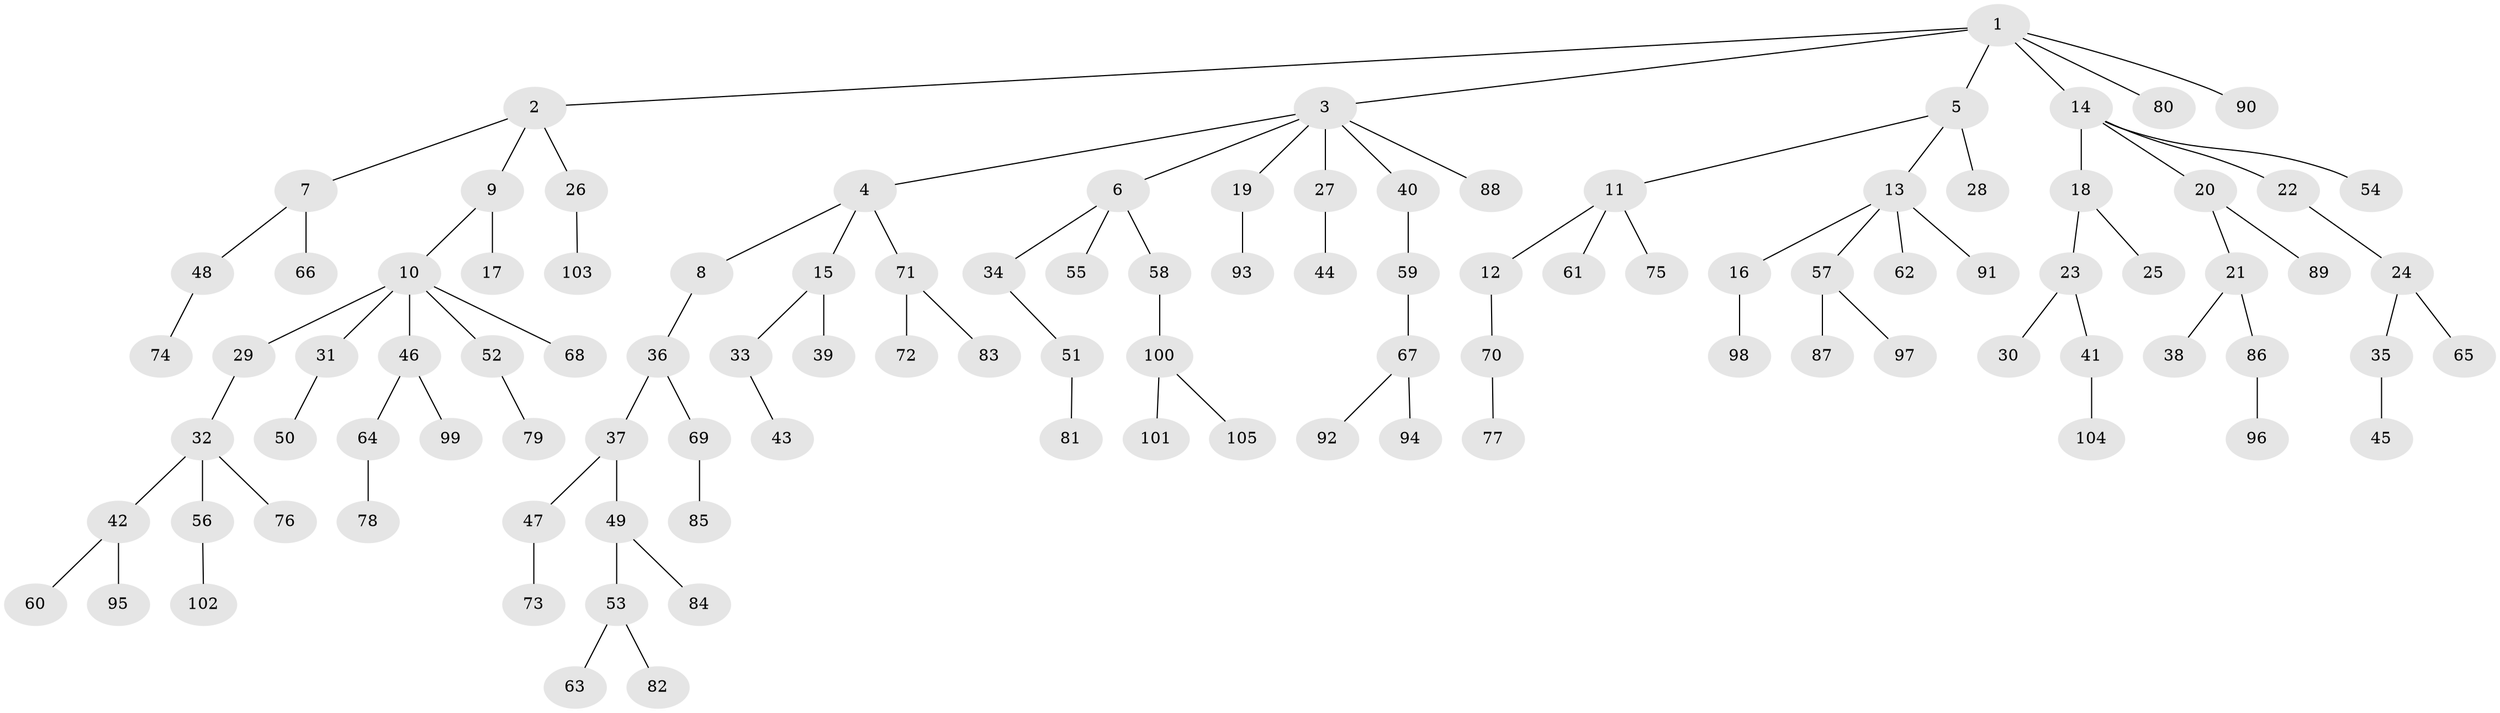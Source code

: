 // coarse degree distribution, {1: 0.7142857142857143, 2: 0.21428571428571427, 4: 0.047619047619047616, 26: 0.023809523809523808}
// Generated by graph-tools (version 1.1) at 2025/56/03/04/25 21:56:03]
// undirected, 105 vertices, 104 edges
graph export_dot {
graph [start="1"]
  node [color=gray90,style=filled];
  1;
  2;
  3;
  4;
  5;
  6;
  7;
  8;
  9;
  10;
  11;
  12;
  13;
  14;
  15;
  16;
  17;
  18;
  19;
  20;
  21;
  22;
  23;
  24;
  25;
  26;
  27;
  28;
  29;
  30;
  31;
  32;
  33;
  34;
  35;
  36;
  37;
  38;
  39;
  40;
  41;
  42;
  43;
  44;
  45;
  46;
  47;
  48;
  49;
  50;
  51;
  52;
  53;
  54;
  55;
  56;
  57;
  58;
  59;
  60;
  61;
  62;
  63;
  64;
  65;
  66;
  67;
  68;
  69;
  70;
  71;
  72;
  73;
  74;
  75;
  76;
  77;
  78;
  79;
  80;
  81;
  82;
  83;
  84;
  85;
  86;
  87;
  88;
  89;
  90;
  91;
  92;
  93;
  94;
  95;
  96;
  97;
  98;
  99;
  100;
  101;
  102;
  103;
  104;
  105;
  1 -- 2;
  1 -- 3;
  1 -- 5;
  1 -- 14;
  1 -- 80;
  1 -- 90;
  2 -- 7;
  2 -- 9;
  2 -- 26;
  3 -- 4;
  3 -- 6;
  3 -- 19;
  3 -- 27;
  3 -- 40;
  3 -- 88;
  4 -- 8;
  4 -- 15;
  4 -- 71;
  5 -- 11;
  5 -- 13;
  5 -- 28;
  6 -- 34;
  6 -- 55;
  6 -- 58;
  7 -- 48;
  7 -- 66;
  8 -- 36;
  9 -- 10;
  9 -- 17;
  10 -- 29;
  10 -- 31;
  10 -- 46;
  10 -- 52;
  10 -- 68;
  11 -- 12;
  11 -- 61;
  11 -- 75;
  12 -- 70;
  13 -- 16;
  13 -- 57;
  13 -- 62;
  13 -- 91;
  14 -- 18;
  14 -- 20;
  14 -- 22;
  14 -- 54;
  15 -- 33;
  15 -- 39;
  16 -- 98;
  18 -- 23;
  18 -- 25;
  19 -- 93;
  20 -- 21;
  20 -- 89;
  21 -- 38;
  21 -- 86;
  22 -- 24;
  23 -- 30;
  23 -- 41;
  24 -- 35;
  24 -- 65;
  26 -- 103;
  27 -- 44;
  29 -- 32;
  31 -- 50;
  32 -- 42;
  32 -- 56;
  32 -- 76;
  33 -- 43;
  34 -- 51;
  35 -- 45;
  36 -- 37;
  36 -- 69;
  37 -- 47;
  37 -- 49;
  40 -- 59;
  41 -- 104;
  42 -- 60;
  42 -- 95;
  46 -- 64;
  46 -- 99;
  47 -- 73;
  48 -- 74;
  49 -- 53;
  49 -- 84;
  51 -- 81;
  52 -- 79;
  53 -- 63;
  53 -- 82;
  56 -- 102;
  57 -- 87;
  57 -- 97;
  58 -- 100;
  59 -- 67;
  64 -- 78;
  67 -- 92;
  67 -- 94;
  69 -- 85;
  70 -- 77;
  71 -- 72;
  71 -- 83;
  86 -- 96;
  100 -- 101;
  100 -- 105;
}
